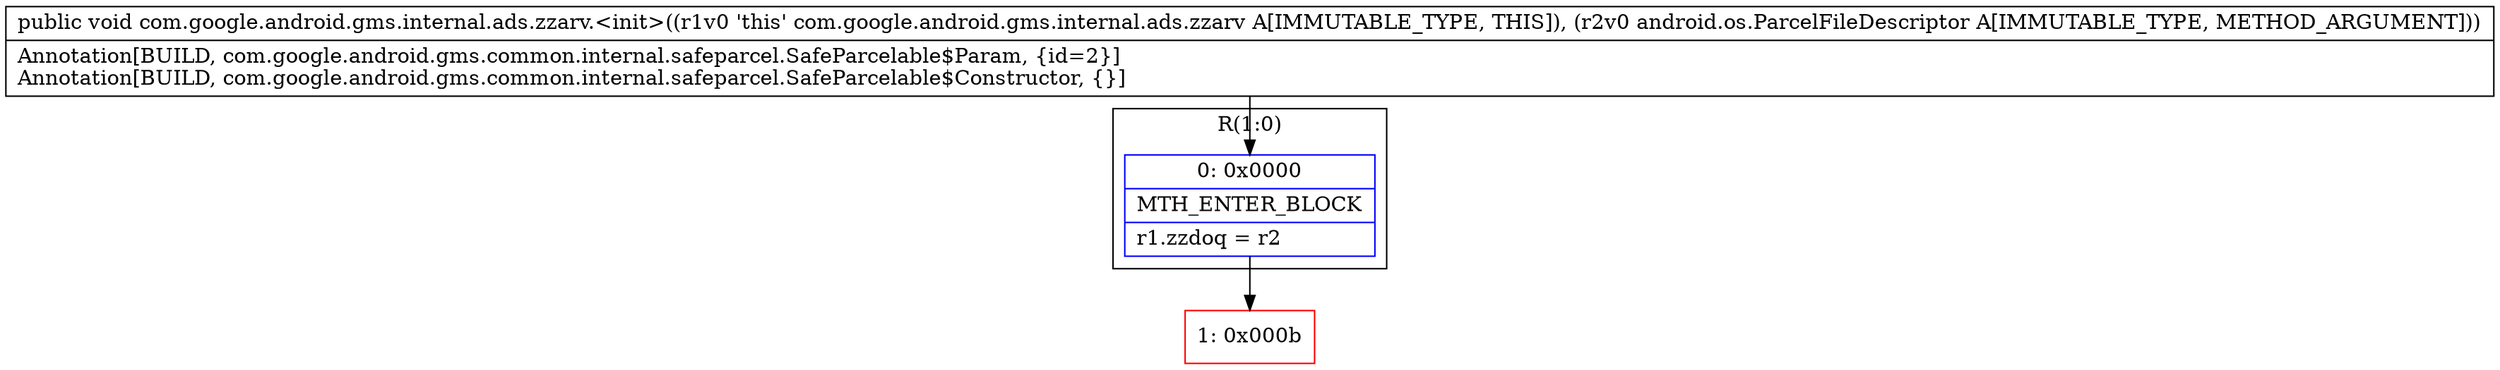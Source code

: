 digraph "CFG forcom.google.android.gms.internal.ads.zzarv.\<init\>(Landroid\/os\/ParcelFileDescriptor;)V" {
subgraph cluster_Region_1981694903 {
label = "R(1:0)";
node [shape=record,color=blue];
Node_0 [shape=record,label="{0\:\ 0x0000|MTH_ENTER_BLOCK\l|r1.zzdoq = r2\l}"];
}
Node_1 [shape=record,color=red,label="{1\:\ 0x000b}"];
MethodNode[shape=record,label="{public void com.google.android.gms.internal.ads.zzarv.\<init\>((r1v0 'this' com.google.android.gms.internal.ads.zzarv A[IMMUTABLE_TYPE, THIS]), (r2v0 android.os.ParcelFileDescriptor A[IMMUTABLE_TYPE, METHOD_ARGUMENT]))  | Annotation[BUILD, com.google.android.gms.common.internal.safeparcel.SafeParcelable$Param, \{id=2\}]\lAnnotation[BUILD, com.google.android.gms.common.internal.safeparcel.SafeParcelable$Constructor, \{\}]\l}"];
MethodNode -> Node_0;
Node_0 -> Node_1;
}

